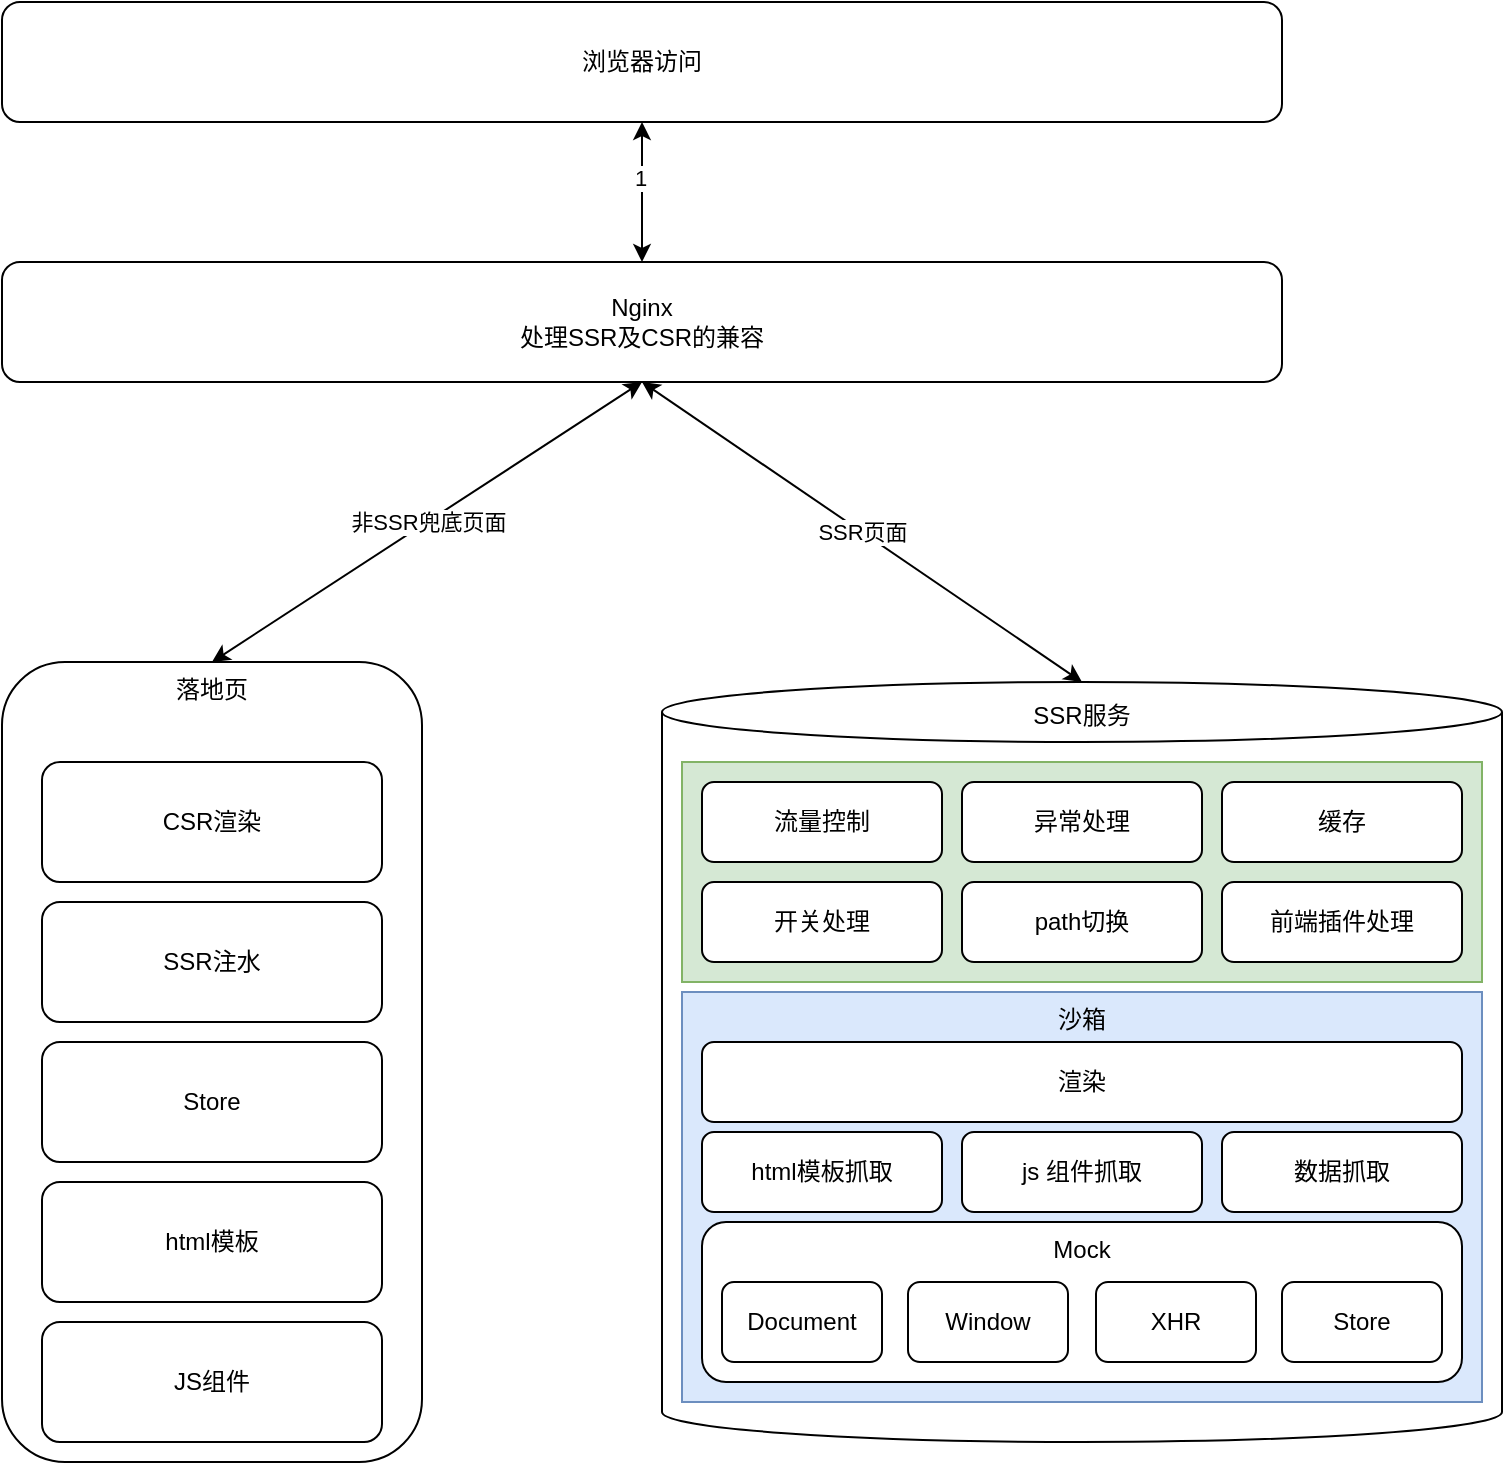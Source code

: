 <mxfile version="14.9.0" type="github">
  <diagram id="9-yt2hhoGuYzhfhXb_vu" name="Page-1">
    <mxGraphModel dx="1113" dy="760" grid="1" gridSize="10" guides="1" tooltips="1" connect="1" arrows="1" fold="1" page="1" pageScale="1" pageWidth="827" pageHeight="1169" math="0" shadow="0">
      <root>
        <mxCell id="0" />
        <mxCell id="1" parent="0" />
        <mxCell id="-KOCO0Kwgw4JrJA6LpJA-1" value="Nginx&lt;br&gt;处理SSR及CSR的兼容" style="rounded=1;whiteSpace=wrap;html=1;" vertex="1" parent="1">
          <mxGeometry x="40" y="150" width="640" height="60" as="geometry" />
        </mxCell>
        <mxCell id="-KOCO0Kwgw4JrJA6LpJA-2" value="落地页" style="rounded=1;whiteSpace=wrap;html=1;horizontal=1;verticalAlign=top;" vertex="1" parent="1">
          <mxGeometry x="40" y="350" width="210" height="400" as="geometry" />
        </mxCell>
        <mxCell id="-KOCO0Kwgw4JrJA6LpJA-10" value="浏览器访问" style="rounded=1;whiteSpace=wrap;html=1;" vertex="1" parent="1">
          <mxGeometry x="40" y="20" width="640" height="60" as="geometry" />
        </mxCell>
        <mxCell id="-KOCO0Kwgw4JrJA6LpJA-11" value="SSR页面" style="endArrow=classic;startArrow=classic;html=1;entryX=0.5;entryY=1;entryDx=0;entryDy=0;" edge="1" parent="1" target="-KOCO0Kwgw4JrJA6LpJA-1">
          <mxGeometry width="50" height="50" relative="1" as="geometry">
            <mxPoint x="580" y="360" as="sourcePoint" />
            <mxPoint x="320" y="300" as="targetPoint" />
          </mxGeometry>
        </mxCell>
        <mxCell id="-KOCO0Kwgw4JrJA6LpJA-13" value="" style="endArrow=classic;startArrow=classic;html=1;entryX=0.5;entryY=1;entryDx=0;entryDy=0;exitX=0.5;exitY=0;exitDx=0;exitDy=0;" edge="1" parent="1" source="-KOCO0Kwgw4JrJA6LpJA-1" target="-KOCO0Kwgw4JrJA6LpJA-10">
          <mxGeometry width="50" height="50" relative="1" as="geometry">
            <mxPoint x="340" y="150" as="sourcePoint" />
            <mxPoint x="390" y="100" as="targetPoint" />
          </mxGeometry>
        </mxCell>
        <mxCell id="-KOCO0Kwgw4JrJA6LpJA-14" value="1" style="edgeLabel;html=1;align=center;verticalAlign=middle;resizable=0;points=[];" vertex="1" connectable="0" parent="-KOCO0Kwgw4JrJA6LpJA-13">
          <mxGeometry x="0.227" y="1" relative="1" as="geometry">
            <mxPoint y="1" as="offset" />
          </mxGeometry>
        </mxCell>
        <mxCell id="-KOCO0Kwgw4JrJA6LpJA-15" value="非SSR兜底页面" style="endArrow=classic;startArrow=classic;html=1;exitX=0.5;exitY=0;exitDx=0;exitDy=0;" edge="1" parent="1" source="-KOCO0Kwgw4JrJA6LpJA-2">
          <mxGeometry width="50" height="50" relative="1" as="geometry">
            <mxPoint x="250" y="320" as="sourcePoint" />
            <mxPoint x="360" y="210" as="targetPoint" />
            <Array as="points" />
          </mxGeometry>
        </mxCell>
        <mxCell id="-KOCO0Kwgw4JrJA6LpJA-18" value="CSR渲染" style="rounded=1;whiteSpace=wrap;html=1;verticalAlign=middle;" vertex="1" parent="1">
          <mxGeometry x="60" y="400" width="170" height="60" as="geometry" />
        </mxCell>
        <mxCell id="-KOCO0Kwgw4JrJA6LpJA-19" value="SSR注水" style="rounded=1;whiteSpace=wrap;html=1;verticalAlign=middle;" vertex="1" parent="1">
          <mxGeometry x="60" y="470" width="170" height="60" as="geometry" />
        </mxCell>
        <mxCell id="-KOCO0Kwgw4JrJA6LpJA-20" value="html模板" style="rounded=1;whiteSpace=wrap;html=1;verticalAlign=middle;" vertex="1" parent="1">
          <mxGeometry x="60" y="610" width="170" height="60" as="geometry" />
        </mxCell>
        <mxCell id="-KOCO0Kwgw4JrJA6LpJA-21" value="JS组件" style="rounded=1;whiteSpace=wrap;html=1;verticalAlign=middle;" vertex="1" parent="1">
          <mxGeometry x="60" y="680" width="170" height="60" as="geometry" />
        </mxCell>
        <mxCell id="-KOCO0Kwgw4JrJA6LpJA-24" value="" style="shape=cylinder3;whiteSpace=wrap;html=1;boundedLbl=1;backgroundOutline=1;size=15;verticalAlign=top;" vertex="1" parent="1">
          <mxGeometry x="370" y="360" width="420" height="380" as="geometry" />
        </mxCell>
        <mxCell id="-KOCO0Kwgw4JrJA6LpJA-25" value="SSR服务" style="text;html=1;strokeColor=none;fillColor=none;align=center;verticalAlign=middle;whiteSpace=wrap;rounded=0;" vertex="1" parent="1">
          <mxGeometry x="550" y="367" width="60" height="20" as="geometry" />
        </mxCell>
        <mxCell id="-KOCO0Kwgw4JrJA6LpJA-26" value="" style="rounded=0;whiteSpace=wrap;html=1;verticalAlign=top;strokeColor=#82b366;fillColor=#d5e8d4;" vertex="1" parent="1">
          <mxGeometry x="380" y="400" width="400" height="110" as="geometry" />
        </mxCell>
        <mxCell id="-KOCO0Kwgw4JrJA6LpJA-27" value="流量控制" style="rounded=1;whiteSpace=wrap;html=1;verticalAlign=middle;" vertex="1" parent="1">
          <mxGeometry x="390" y="410" width="120" height="40" as="geometry" />
        </mxCell>
        <mxCell id="-KOCO0Kwgw4JrJA6LpJA-28" value="异常处理" style="rounded=1;whiteSpace=wrap;html=1;verticalAlign=middle;" vertex="1" parent="1">
          <mxGeometry x="520" y="410" width="120" height="40" as="geometry" />
        </mxCell>
        <mxCell id="-KOCO0Kwgw4JrJA6LpJA-29" value="缓存" style="rounded=1;whiteSpace=wrap;html=1;verticalAlign=middle;" vertex="1" parent="1">
          <mxGeometry x="650" y="410" width="120" height="40" as="geometry" />
        </mxCell>
        <mxCell id="-KOCO0Kwgw4JrJA6LpJA-30" value="path切换" style="rounded=1;whiteSpace=wrap;html=1;verticalAlign=middle;" vertex="1" parent="1">
          <mxGeometry x="520" y="460" width="120" height="40" as="geometry" />
        </mxCell>
        <mxCell id="-KOCO0Kwgw4JrJA6LpJA-31" value="开关处理" style="rounded=1;whiteSpace=wrap;html=1;verticalAlign=middle;" vertex="1" parent="1">
          <mxGeometry x="390" y="460" width="120" height="40" as="geometry" />
        </mxCell>
        <mxCell id="-KOCO0Kwgw4JrJA6LpJA-32" value="前端插件处理" style="rounded=1;whiteSpace=wrap;html=1;verticalAlign=middle;" vertex="1" parent="1">
          <mxGeometry x="650" y="460" width="120" height="40" as="geometry" />
        </mxCell>
        <mxCell id="-KOCO0Kwgw4JrJA6LpJA-33" value="沙箱" style="rounded=0;whiteSpace=wrap;html=1;verticalAlign=top;fillColor=#dae8fc;strokeColor=#6c8ebf;" vertex="1" parent="1">
          <mxGeometry x="380" y="515" width="400" height="205" as="geometry" />
        </mxCell>
        <mxCell id="-KOCO0Kwgw4JrJA6LpJA-36" value="Mock" style="rounded=1;whiteSpace=wrap;html=1;verticalAlign=top;" vertex="1" parent="1">
          <mxGeometry x="390" y="630" width="380" height="80" as="geometry" />
        </mxCell>
        <mxCell id="-KOCO0Kwgw4JrJA6LpJA-37" value="渲染" style="rounded=1;whiteSpace=wrap;html=1;verticalAlign=middle;" vertex="1" parent="1">
          <mxGeometry x="390" y="540" width="380" height="40" as="geometry" />
        </mxCell>
        <mxCell id="-KOCO0Kwgw4JrJA6LpJA-38" value="html模板抓取" style="rounded=1;whiteSpace=wrap;html=1;verticalAlign=middle;" vertex="1" parent="1">
          <mxGeometry x="390" y="585" width="120" height="40" as="geometry" />
        </mxCell>
        <mxCell id="-KOCO0Kwgw4JrJA6LpJA-39" value="js 组件抓取" style="rounded=1;whiteSpace=wrap;html=1;verticalAlign=middle;" vertex="1" parent="1">
          <mxGeometry x="520" y="585" width="120" height="40" as="geometry" />
        </mxCell>
        <mxCell id="-KOCO0Kwgw4JrJA6LpJA-40" value="数据抓取" style="rounded=1;whiteSpace=wrap;html=1;verticalAlign=middle;" vertex="1" parent="1">
          <mxGeometry x="650" y="585" width="120" height="40" as="geometry" />
        </mxCell>
        <mxCell id="-KOCO0Kwgw4JrJA6LpJA-44" value="Document" style="rounded=1;whiteSpace=wrap;html=1;verticalAlign=middle;" vertex="1" parent="1">
          <mxGeometry x="400" y="660" width="80" height="40" as="geometry" />
        </mxCell>
        <mxCell id="-KOCO0Kwgw4JrJA6LpJA-46" value="Window" style="rounded=1;whiteSpace=wrap;html=1;verticalAlign=middle;" vertex="1" parent="1">
          <mxGeometry x="493" y="660" width="80" height="40" as="geometry" />
        </mxCell>
        <mxCell id="-KOCO0Kwgw4JrJA6LpJA-47" value="XHR" style="rounded=1;whiteSpace=wrap;html=1;verticalAlign=middle;" vertex="1" parent="1">
          <mxGeometry x="587" y="660" width="80" height="40" as="geometry" />
        </mxCell>
        <mxCell id="-KOCO0Kwgw4JrJA6LpJA-48" value="Store" style="rounded=1;whiteSpace=wrap;html=1;verticalAlign=middle;" vertex="1" parent="1">
          <mxGeometry x="680" y="660" width="80" height="40" as="geometry" />
        </mxCell>
        <mxCell id="-KOCO0Kwgw4JrJA6LpJA-50" value="Store" style="rounded=1;whiteSpace=wrap;html=1;verticalAlign=middle;" vertex="1" parent="1">
          <mxGeometry x="60" y="540" width="170" height="60" as="geometry" />
        </mxCell>
      </root>
    </mxGraphModel>
  </diagram>
</mxfile>
